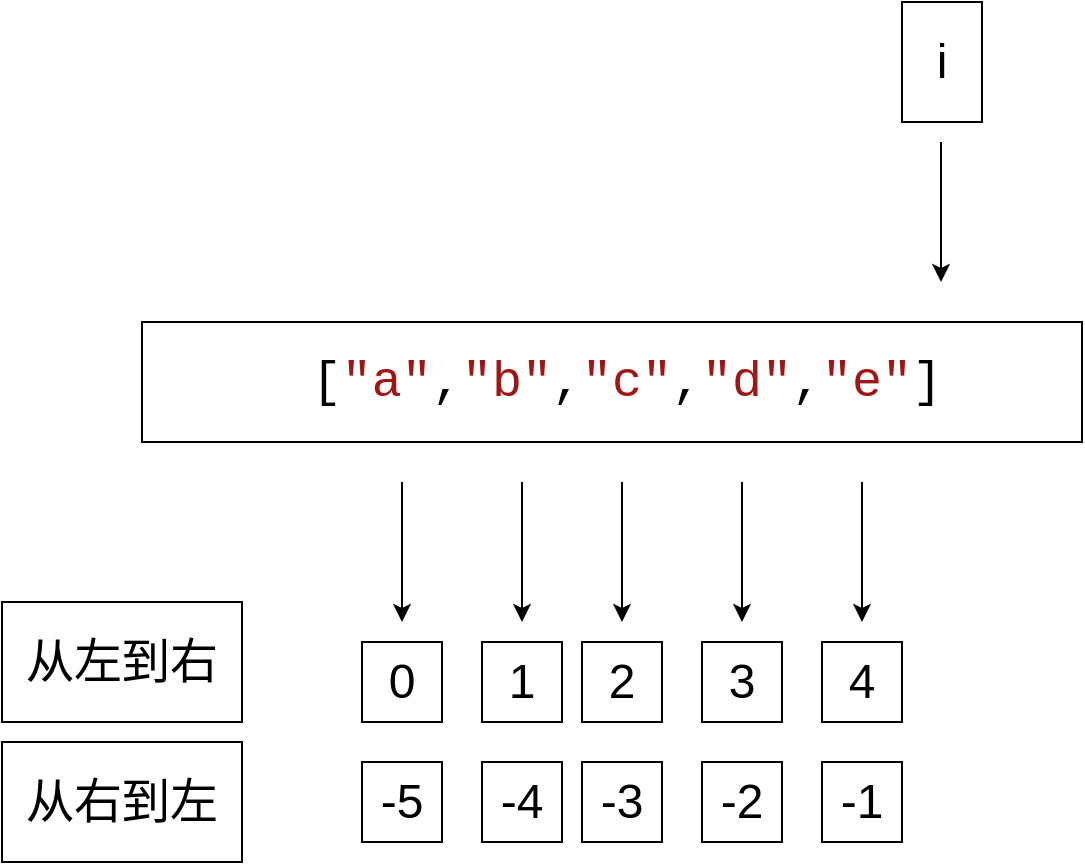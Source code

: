 <mxfile>
    <diagram id="IfG8f-prYCagGMQy1DcS" name="第 1 页">
        <mxGraphModel dx="1373" dy="1631" grid="1" gridSize="10" guides="1" tooltips="1" connect="1" arrows="1" fold="1" page="1" pageScale="1" pageWidth="850" pageHeight="1100" math="0" shadow="0">
            <root>
                <mxCell id="0"/>
                <mxCell id="1" parent="0"/>
                <mxCell id="2" value="&lt;div style=&quot;background-color: rgb(255, 255, 255); font-family: Consolas, &amp;quot;Courier New&amp;quot;, monospace; font-size: 25px; line-height: 34px;&quot;&gt;&amp;nbsp;[&lt;span style=&quot;color: #a31515;&quot;&gt;&quot;a&quot;&lt;/span&gt;,&lt;span style=&quot;color: #a31515;&quot;&gt;&quot;b&quot;&lt;/span&gt;,&lt;span style=&quot;color: #a31515;&quot;&gt;&quot;c&quot;&lt;/span&gt;,&lt;span style=&quot;color: #a31515;&quot;&gt;&quot;d&quot;&lt;/span&gt;,&lt;span style=&quot;color: #a31515;&quot;&gt;&quot;e&quot;&lt;/span&gt;]&lt;/div&gt;" style="rounded=0;whiteSpace=wrap;html=1;" vertex="1" parent="1">
                    <mxGeometry x="20" y="60" width="470" height="60" as="geometry"/>
                </mxCell>
                <mxCell id="3" value="" style="endArrow=classic;html=1;" edge="1" parent="1">
                    <mxGeometry width="50" height="50" relative="1" as="geometry">
                        <mxPoint x="150" y="140" as="sourcePoint"/>
                        <mxPoint x="150" y="210" as="targetPoint"/>
                        <Array as="points">
                            <mxPoint x="150" y="210"/>
                        </Array>
                    </mxGeometry>
                </mxCell>
                <mxCell id="4" value="&lt;font style=&quot;font-size: 24px;&quot;&gt;0&lt;/font&gt;" style="rounded=0;whiteSpace=wrap;html=1;" vertex="1" parent="1">
                    <mxGeometry x="130" y="220" width="40" height="40" as="geometry"/>
                </mxCell>
                <mxCell id="5" value="" style="endArrow=classic;html=1;" edge="1" parent="1">
                    <mxGeometry width="50" height="50" relative="1" as="geometry">
                        <mxPoint x="210" y="140" as="sourcePoint"/>
                        <mxPoint x="210" y="210" as="targetPoint"/>
                        <Array as="points">
                            <mxPoint x="210" y="210"/>
                        </Array>
                    </mxGeometry>
                </mxCell>
                <mxCell id="6" value="&lt;font style=&quot;font-size: 24px;&quot;&gt;1&lt;/font&gt;" style="rounded=0;whiteSpace=wrap;html=1;" vertex="1" parent="1">
                    <mxGeometry x="190" y="220" width="40" height="40" as="geometry"/>
                </mxCell>
                <mxCell id="7" value="" style="endArrow=classic;html=1;" edge="1" parent="1">
                    <mxGeometry width="50" height="50" relative="1" as="geometry">
                        <mxPoint x="260" y="140" as="sourcePoint"/>
                        <mxPoint x="260" y="210" as="targetPoint"/>
                        <Array as="points">
                            <mxPoint x="260" y="210"/>
                        </Array>
                    </mxGeometry>
                </mxCell>
                <mxCell id="8" value="&lt;font style=&quot;font-size: 24px;&quot;&gt;2&lt;/font&gt;" style="rounded=0;whiteSpace=wrap;html=1;" vertex="1" parent="1">
                    <mxGeometry x="240" y="220" width="40" height="40" as="geometry"/>
                </mxCell>
                <mxCell id="9" value="" style="endArrow=classic;html=1;" edge="1" parent="1">
                    <mxGeometry width="50" height="50" relative="1" as="geometry">
                        <mxPoint x="320" y="140" as="sourcePoint"/>
                        <mxPoint x="320" y="210" as="targetPoint"/>
                        <Array as="points">
                            <mxPoint x="320" y="210"/>
                        </Array>
                    </mxGeometry>
                </mxCell>
                <mxCell id="10" value="&lt;span style=&quot;font-size: 24px;&quot;&gt;3&lt;/span&gt;" style="rounded=0;whiteSpace=wrap;html=1;" vertex="1" parent="1">
                    <mxGeometry x="300" y="220" width="40" height="40" as="geometry"/>
                </mxCell>
                <mxCell id="11" value="" style="endArrow=classic;html=1;" edge="1" parent="1">
                    <mxGeometry width="50" height="50" relative="1" as="geometry">
                        <mxPoint x="380" y="140" as="sourcePoint"/>
                        <mxPoint x="380" y="210" as="targetPoint"/>
                        <Array as="points">
                            <mxPoint x="380" y="210"/>
                        </Array>
                    </mxGeometry>
                </mxCell>
                <mxCell id="12" value="&lt;font style=&quot;font-size: 24px;&quot;&gt;4&lt;/font&gt;" style="rounded=0;whiteSpace=wrap;html=1;" vertex="1" parent="1">
                    <mxGeometry x="360" y="220" width="40" height="40" as="geometry"/>
                </mxCell>
                <mxCell id="13" value="&lt;font style=&quot;font-size: 24px;&quot;&gt;-5&lt;/font&gt;" style="rounded=0;whiteSpace=wrap;html=1;" vertex="1" parent="1">
                    <mxGeometry x="130" y="280" width="40" height="40" as="geometry"/>
                </mxCell>
                <mxCell id="14" value="&lt;font style=&quot;font-size: 24px;&quot;&gt;-4&lt;/font&gt;" style="rounded=0;whiteSpace=wrap;html=1;" vertex="1" parent="1">
                    <mxGeometry x="190" y="280" width="40" height="40" as="geometry"/>
                </mxCell>
                <mxCell id="15" value="&lt;font style=&quot;font-size: 24px;&quot;&gt;-3&lt;/font&gt;" style="rounded=0;whiteSpace=wrap;html=1;" vertex="1" parent="1">
                    <mxGeometry x="240" y="280" width="40" height="40" as="geometry"/>
                </mxCell>
                <mxCell id="16" value="&lt;span style=&quot;font-size: 24px;&quot;&gt;-2&lt;/span&gt;" style="rounded=0;whiteSpace=wrap;html=1;" vertex="1" parent="1">
                    <mxGeometry x="300" y="280" width="40" height="40" as="geometry"/>
                </mxCell>
                <mxCell id="17" value="&lt;font style=&quot;font-size: 24px;&quot;&gt;-1&lt;/font&gt;" style="rounded=0;whiteSpace=wrap;html=1;" vertex="1" parent="1">
                    <mxGeometry x="360" y="280" width="40" height="40" as="geometry"/>
                </mxCell>
                <mxCell id="18" value="从左到右" style="rounded=0;whiteSpace=wrap;html=1;fontSize=24;" vertex="1" parent="1">
                    <mxGeometry x="-50" y="200" width="120" height="60" as="geometry"/>
                </mxCell>
                <mxCell id="19" value="从右到左" style="rounded=0;whiteSpace=wrap;html=1;fontSize=24;" vertex="1" parent="1">
                    <mxGeometry x="-50" y="270" width="120" height="60" as="geometry"/>
                </mxCell>
                <mxCell id="20" value="" style="endArrow=classic;html=1;" edge="1" parent="1">
                    <mxGeometry width="50" height="50" relative="1" as="geometry">
                        <mxPoint x="419.5" y="-30" as="sourcePoint"/>
                        <mxPoint x="419.5" y="40" as="targetPoint"/>
                        <Array as="points">
                            <mxPoint x="419.5" y="40"/>
                        </Array>
                    </mxGeometry>
                </mxCell>
                <mxCell id="21" value="i" style="whiteSpace=wrap;html=1;fontSize=24;" vertex="1" parent="1">
                    <mxGeometry x="400" y="-100" width="40" height="60" as="geometry"/>
                </mxCell>
            </root>
        </mxGraphModel>
    </diagram>
</mxfile>